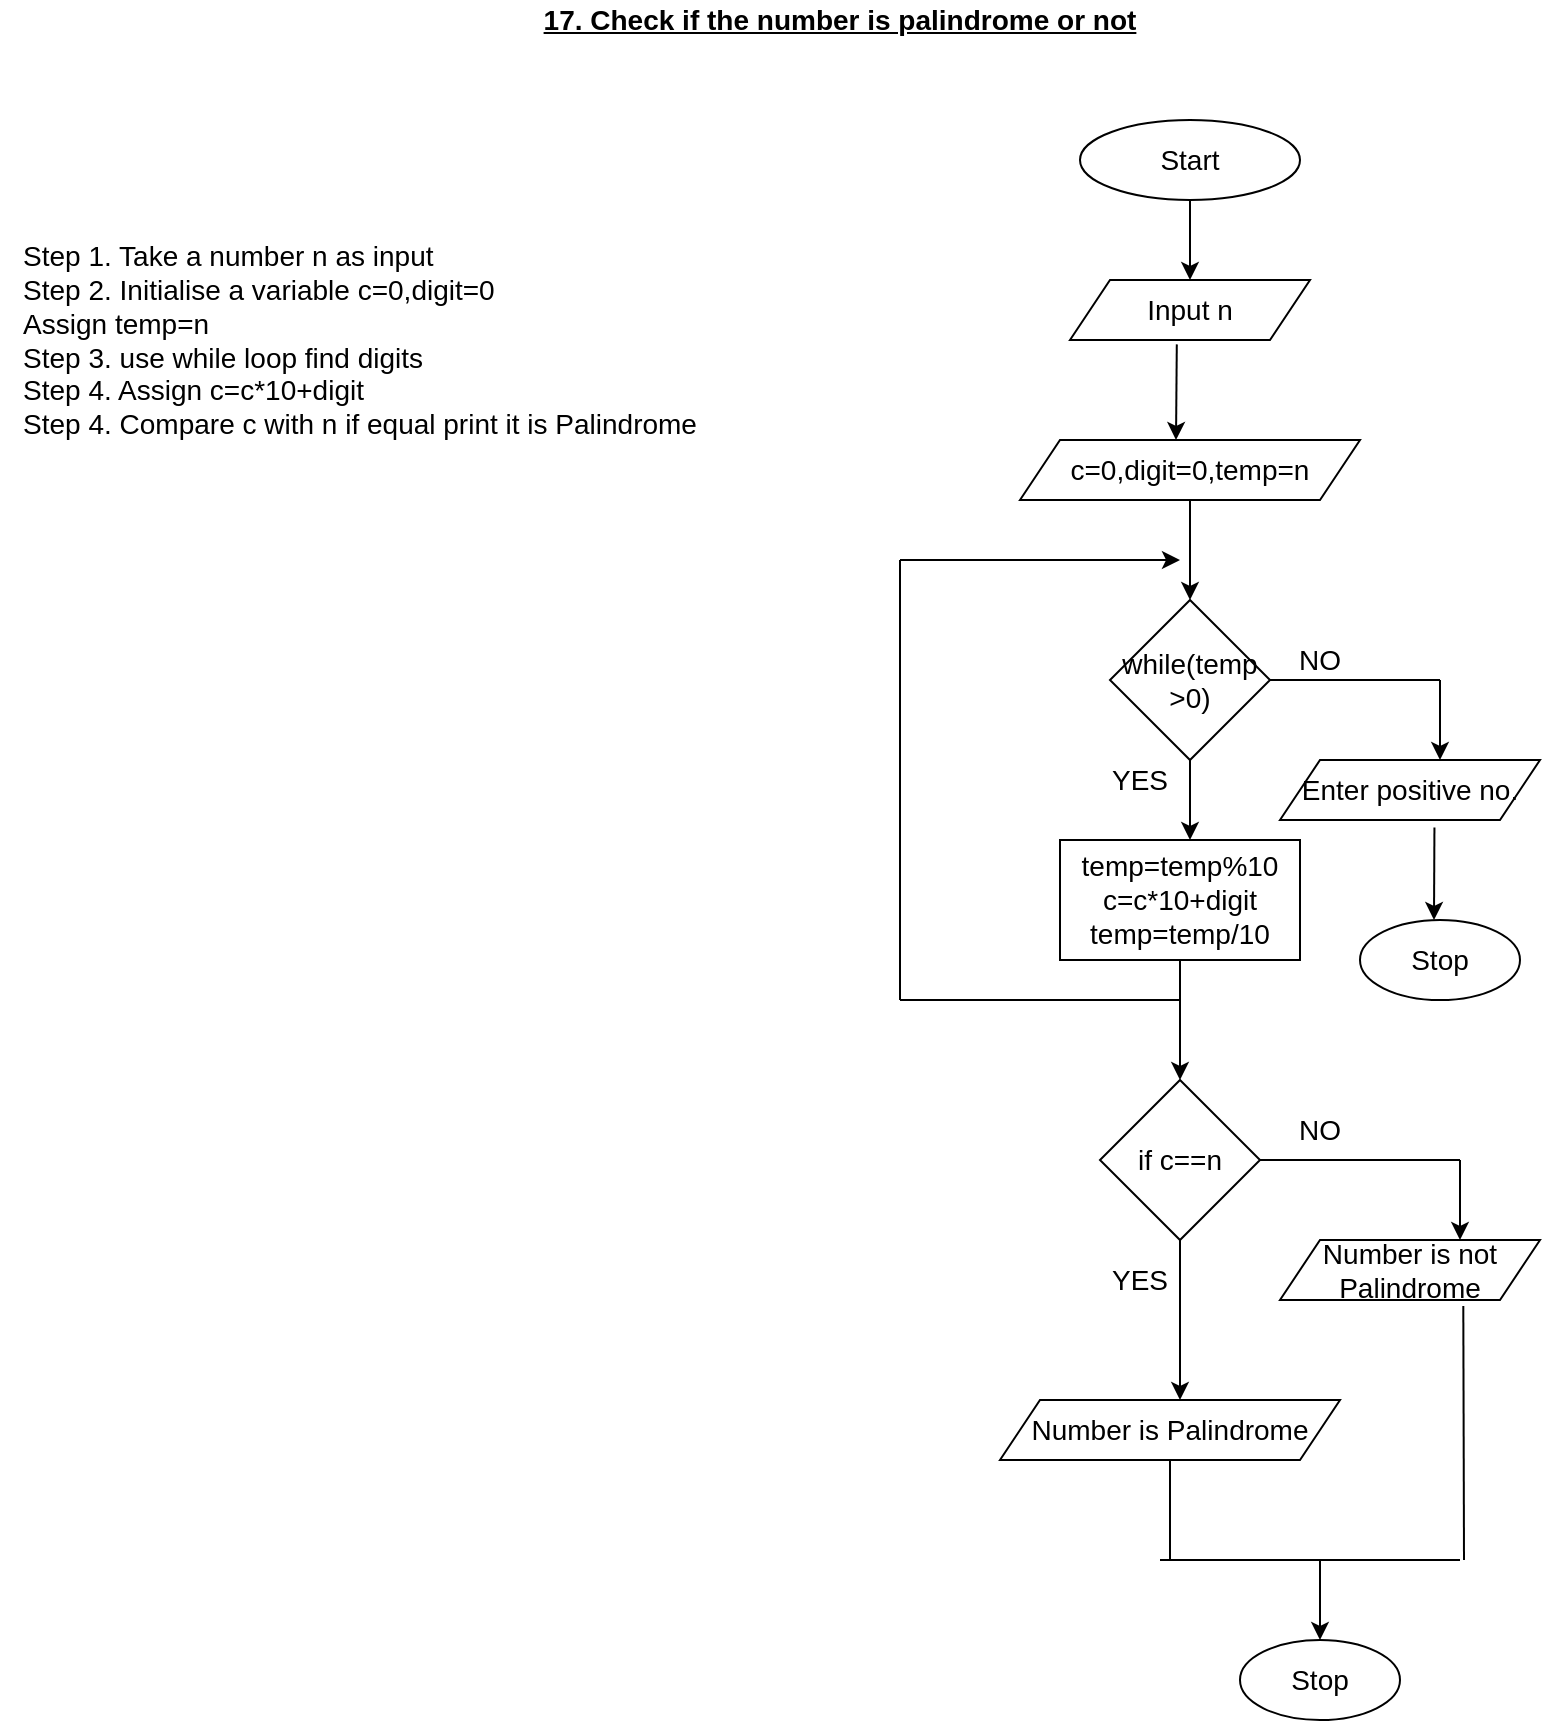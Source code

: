 <mxfile version="13.9.9" type="device"><diagram id="C5RBs43oDa-KdzZeNtuy" name="Page-1"><mxGraphModel dx="1024" dy="584" grid="1" gridSize="10" guides="1" tooltips="1" connect="1" arrows="1" fold="1" page="1" pageScale="1" pageWidth="827" pageHeight="1169" math="0" shadow="0"><root><mxCell id="WIyWlLk6GJQsqaUBKTNV-0"/><mxCell id="WIyWlLk6GJQsqaUBKTNV-1" parent="WIyWlLk6GJQsqaUBKTNV-0"/><mxCell id="a6mRQFySRqnpEXKDAlF9-0" value="&lt;font style=&quot;font-size: 14px&quot;&gt;&lt;b&gt;&lt;u&gt;17. Check if the number is palindrome or not&lt;/u&gt;&lt;/b&gt;&lt;/font&gt;" style="text;html=1;strokeColor=none;fillColor=none;align=center;verticalAlign=middle;whiteSpace=wrap;rounded=0;" vertex="1" parent="WIyWlLk6GJQsqaUBKTNV-1"><mxGeometry x="230" y="20" width="440" height="20" as="geometry"/></mxCell><mxCell id="a6mRQFySRqnpEXKDAlF9-1" value="&lt;div style=&quot;text-align: left&quot;&gt;&lt;span style=&quot;font-size: 14px&quot;&gt;Step 1. Take a number n as input&lt;/span&gt;&lt;/div&gt;&lt;font style=&quot;font-size: 14px&quot;&gt;&lt;div style=&quot;text-align: left&quot;&gt;&lt;span&gt;Step 2. Initialise a variable c=0,digit=0&lt;/span&gt;&lt;/div&gt;&lt;div style=&quot;text-align: left&quot;&gt;&lt;span&gt;Assign temp=n&lt;/span&gt;&lt;/div&gt;&lt;div style=&quot;text-align: left&quot;&gt;&lt;span&gt;Step 3. use while loop find digits&lt;/span&gt;&lt;/div&gt;&lt;div style=&quot;text-align: left&quot;&gt;&lt;span&gt;Step 4. Assign c=c*10+digit&lt;/span&gt;&lt;/div&gt;&lt;div style=&quot;text-align: left&quot;&gt;&lt;span&gt;Step 4. Compare c with n if equal print it is Palindrome&lt;/span&gt;&lt;/div&gt;&lt;/font&gt;" style="text;html=1;strokeColor=none;fillColor=none;align=center;verticalAlign=middle;whiteSpace=wrap;rounded=0;" vertex="1" parent="WIyWlLk6GJQsqaUBKTNV-1"><mxGeometry x="30" y="130" width="360" height="120" as="geometry"/></mxCell><mxCell id="a6mRQFySRqnpEXKDAlF9-2" value="&lt;font style=&quot;font-size: 14px&quot;&gt;Start&lt;/font&gt;" style="ellipse;whiteSpace=wrap;html=1;" vertex="1" parent="WIyWlLk6GJQsqaUBKTNV-1"><mxGeometry x="570" y="80" width="110" height="40" as="geometry"/></mxCell><mxCell id="a6mRQFySRqnpEXKDAlF9-3" value="" style="endArrow=classic;html=1;exitX=0.5;exitY=1;exitDx=0;exitDy=0;" edge="1" parent="WIyWlLk6GJQsqaUBKTNV-1" source="a6mRQFySRqnpEXKDAlF9-2"><mxGeometry width="50" height="50" relative="1" as="geometry"><mxPoint x="390" y="220" as="sourcePoint"/><mxPoint x="625" y="160" as="targetPoint"/></mxGeometry></mxCell><mxCell id="a6mRQFySRqnpEXKDAlF9-4" value="&lt;font style=&quot;font-size: 14px&quot;&gt;Input n&lt;/font&gt;" style="shape=parallelogram;perimeter=parallelogramPerimeter;whiteSpace=wrap;html=1;fixedSize=1;" vertex="1" parent="WIyWlLk6GJQsqaUBKTNV-1"><mxGeometry x="565" y="160" width="120" height="30" as="geometry"/></mxCell><mxCell id="a6mRQFySRqnpEXKDAlF9-5" value="&lt;font style=&quot;font-size: 14px&quot;&gt;c=0,digit=0,temp=n&lt;/font&gt;" style="shape=parallelogram;perimeter=parallelogramPerimeter;whiteSpace=wrap;html=1;fixedSize=1;" vertex="1" parent="WIyWlLk6GJQsqaUBKTNV-1"><mxGeometry x="540" y="240" width="170" height="30" as="geometry"/></mxCell><mxCell id="a6mRQFySRqnpEXKDAlF9-6" value="" style="endArrow=classic;html=1;exitX=0.445;exitY=1.073;exitDx=0;exitDy=0;exitPerimeter=0;" edge="1" parent="WIyWlLk6GJQsqaUBKTNV-1" source="a6mRQFySRqnpEXKDAlF9-4"><mxGeometry width="50" height="50" relative="1" as="geometry"><mxPoint x="390" y="220" as="sourcePoint"/><mxPoint x="618" y="240" as="targetPoint"/></mxGeometry></mxCell><mxCell id="a6mRQFySRqnpEXKDAlF9-7" value="" style="endArrow=classic;html=1;exitX=0.5;exitY=1;exitDx=0;exitDy=0;" edge="1" parent="WIyWlLk6GJQsqaUBKTNV-1" source="a6mRQFySRqnpEXKDAlF9-5"><mxGeometry width="50" height="50" relative="1" as="geometry"><mxPoint x="390" y="220" as="sourcePoint"/><mxPoint x="625" y="320" as="targetPoint"/></mxGeometry></mxCell><mxCell id="a6mRQFySRqnpEXKDAlF9-8" value="&lt;font style=&quot;font-size: 14px&quot;&gt;while(temp&lt;br&gt;&amp;gt;0)&lt;/font&gt;" style="rhombus;whiteSpace=wrap;html=1;" vertex="1" parent="WIyWlLk6GJQsqaUBKTNV-1"><mxGeometry x="585" y="320" width="80" height="80" as="geometry"/></mxCell><mxCell id="a6mRQFySRqnpEXKDAlF9-9" value="" style="endArrow=classic;html=1;exitX=0.5;exitY=1;exitDx=0;exitDy=0;" edge="1" parent="WIyWlLk6GJQsqaUBKTNV-1" source="a6mRQFySRqnpEXKDAlF9-8"><mxGeometry width="50" height="50" relative="1" as="geometry"><mxPoint x="390" y="420" as="sourcePoint"/><mxPoint x="625" y="440" as="targetPoint"/></mxGeometry></mxCell><mxCell id="a6mRQFySRqnpEXKDAlF9-10" value="&lt;font style=&quot;font-size: 14px&quot;&gt;temp=temp%10&lt;br&gt;c=c*10+digit&lt;br&gt;temp=temp/10&lt;/font&gt;" style="rounded=0;whiteSpace=wrap;html=1;" vertex="1" parent="WIyWlLk6GJQsqaUBKTNV-1"><mxGeometry x="560" y="440" width="120" height="60" as="geometry"/></mxCell><mxCell id="a6mRQFySRqnpEXKDAlF9-11" value="" style="endArrow=classic;html=1;exitX=0.5;exitY=1;exitDx=0;exitDy=0;entryX=0.5;entryY=0;entryDx=0;entryDy=0;" edge="1" parent="WIyWlLk6GJQsqaUBKTNV-1" source="a6mRQFySRqnpEXKDAlF9-10" target="a6mRQFySRqnpEXKDAlF9-16"><mxGeometry width="50" height="50" relative="1" as="geometry"><mxPoint x="390" y="500" as="sourcePoint"/><mxPoint x="620" y="550" as="targetPoint"/></mxGeometry></mxCell><mxCell id="a6mRQFySRqnpEXKDAlF9-12" value="" style="endArrow=none;html=1;" edge="1" parent="WIyWlLk6GJQsqaUBKTNV-1"><mxGeometry width="50" height="50" relative="1" as="geometry"><mxPoint x="620" y="520" as="sourcePoint"/><mxPoint x="480" y="520" as="targetPoint"/></mxGeometry></mxCell><mxCell id="a6mRQFySRqnpEXKDAlF9-13" value="" style="endArrow=none;html=1;" edge="1" parent="WIyWlLk6GJQsqaUBKTNV-1"><mxGeometry width="50" height="50" relative="1" as="geometry"><mxPoint x="480" y="520" as="sourcePoint"/><mxPoint x="480" y="300" as="targetPoint"/></mxGeometry></mxCell><mxCell id="a6mRQFySRqnpEXKDAlF9-14" value="" style="endArrow=classic;html=1;" edge="1" parent="WIyWlLk6GJQsqaUBKTNV-1"><mxGeometry width="50" height="50" relative="1" as="geometry"><mxPoint x="480" y="300" as="sourcePoint"/><mxPoint x="620" y="300" as="targetPoint"/></mxGeometry></mxCell><mxCell id="a6mRQFySRqnpEXKDAlF9-16" value="&lt;font style=&quot;font-size: 14px&quot;&gt;if c==n&lt;/font&gt;" style="rhombus;whiteSpace=wrap;html=1;" vertex="1" parent="WIyWlLk6GJQsqaUBKTNV-1"><mxGeometry x="580" y="560" width="80" height="80" as="geometry"/></mxCell><mxCell id="a6mRQFySRqnpEXKDAlF9-17" value="" style="endArrow=classic;html=1;exitX=0.5;exitY=1;exitDx=0;exitDy=0;" edge="1" parent="WIyWlLk6GJQsqaUBKTNV-1" source="a6mRQFySRqnpEXKDAlF9-16"><mxGeometry width="50" height="50" relative="1" as="geometry"><mxPoint x="390" y="490" as="sourcePoint"/><mxPoint x="620" y="720" as="targetPoint"/></mxGeometry></mxCell><mxCell id="a6mRQFySRqnpEXKDAlF9-18" value="&lt;font style=&quot;font-size: 14px&quot;&gt;Number is Palindrome&lt;/font&gt;" style="shape=parallelogram;perimeter=parallelogramPerimeter;whiteSpace=wrap;html=1;fixedSize=1;" vertex="1" parent="WIyWlLk6GJQsqaUBKTNV-1"><mxGeometry x="530" y="720" width="170" height="30" as="geometry"/></mxCell><mxCell id="a6mRQFySRqnpEXKDAlF9-19" value="" style="endArrow=none;html=1;exitX=1;exitY=0.5;exitDx=0;exitDy=0;" edge="1" parent="WIyWlLk6GJQsqaUBKTNV-1" source="a6mRQFySRqnpEXKDAlF9-16"><mxGeometry width="50" height="50" relative="1" as="geometry"><mxPoint x="390" y="590" as="sourcePoint"/><mxPoint x="760" y="600" as="targetPoint"/></mxGeometry></mxCell><mxCell id="a6mRQFySRqnpEXKDAlF9-20" value="" style="endArrow=classic;html=1;" edge="1" parent="WIyWlLk6GJQsqaUBKTNV-1"><mxGeometry width="50" height="50" relative="1" as="geometry"><mxPoint x="760" y="600" as="sourcePoint"/><mxPoint x="760" y="640" as="targetPoint"/></mxGeometry></mxCell><mxCell id="a6mRQFySRqnpEXKDAlF9-21" value="&lt;font style=&quot;font-size: 14px&quot;&gt;Number is not Palindrome&lt;/font&gt;" style="shape=parallelogram;perimeter=parallelogramPerimeter;whiteSpace=wrap;html=1;fixedSize=1;" vertex="1" parent="WIyWlLk6GJQsqaUBKTNV-1"><mxGeometry x="670" y="640" width="130" height="30" as="geometry"/></mxCell><mxCell id="a6mRQFySRqnpEXKDAlF9-22" value="&lt;font style=&quot;font-size: 14px&quot;&gt;NO&lt;/font&gt;" style="text;html=1;strokeColor=none;fillColor=none;align=center;verticalAlign=middle;whiteSpace=wrap;rounded=0;" vertex="1" parent="WIyWlLk6GJQsqaUBKTNV-1"><mxGeometry x="670" y="575" width="40" height="20" as="geometry"/></mxCell><mxCell id="a6mRQFySRqnpEXKDAlF9-23" value="&lt;font style=&quot;font-size: 14px&quot;&gt;YES&lt;/font&gt;" style="text;html=1;strokeColor=none;fillColor=none;align=center;verticalAlign=middle;whiteSpace=wrap;rounded=0;" vertex="1" parent="WIyWlLk6GJQsqaUBKTNV-1"><mxGeometry x="580" y="650" width="40" height="20" as="geometry"/></mxCell><mxCell id="a6mRQFySRqnpEXKDAlF9-24" value="" style="endArrow=none;html=1;exitX=1;exitY=0.5;exitDx=0;exitDy=0;" edge="1" parent="WIyWlLk6GJQsqaUBKTNV-1" source="a6mRQFySRqnpEXKDAlF9-8"><mxGeometry width="50" height="50" relative="1" as="geometry"><mxPoint x="390" y="380" as="sourcePoint"/><mxPoint x="750" y="360" as="targetPoint"/></mxGeometry></mxCell><mxCell id="a6mRQFySRqnpEXKDAlF9-25" value="" style="endArrow=classic;html=1;" edge="1" parent="WIyWlLk6GJQsqaUBKTNV-1"><mxGeometry width="50" height="50" relative="1" as="geometry"><mxPoint x="750" y="360" as="sourcePoint"/><mxPoint x="750" y="400" as="targetPoint"/></mxGeometry></mxCell><mxCell id="a6mRQFySRqnpEXKDAlF9-26" value="&lt;font style=&quot;font-size: 14px&quot;&gt;Enter positive no.&lt;/font&gt;" style="shape=parallelogram;perimeter=parallelogramPerimeter;whiteSpace=wrap;html=1;fixedSize=1;" vertex="1" parent="WIyWlLk6GJQsqaUBKTNV-1"><mxGeometry x="670" y="400" width="130" height="30" as="geometry"/></mxCell><mxCell id="a6mRQFySRqnpEXKDAlF9-27" value="&lt;font style=&quot;font-size: 14px&quot;&gt;NO&lt;/font&gt;" style="text;html=1;strokeColor=none;fillColor=none;align=center;verticalAlign=middle;whiteSpace=wrap;rounded=0;" vertex="1" parent="WIyWlLk6GJQsqaUBKTNV-1"><mxGeometry x="670" y="340" width="40" height="20" as="geometry"/></mxCell><mxCell id="a6mRQFySRqnpEXKDAlF9-28" value="&lt;font style=&quot;font-size: 14px&quot;&gt;YES&lt;/font&gt;" style="text;html=1;strokeColor=none;fillColor=none;align=center;verticalAlign=middle;whiteSpace=wrap;rounded=0;" vertex="1" parent="WIyWlLk6GJQsqaUBKTNV-1"><mxGeometry x="580" y="400" width="40" height="20" as="geometry"/></mxCell><mxCell id="a6mRQFySRqnpEXKDAlF9-29" value="" style="endArrow=none;html=1;exitX=0.705;exitY=1.1;exitDx=0;exitDy=0;exitPerimeter=0;" edge="1" parent="WIyWlLk6GJQsqaUBKTNV-1" source="a6mRQFySRqnpEXKDAlF9-21"><mxGeometry width="50" height="50" relative="1" as="geometry"><mxPoint x="390" y="670" as="sourcePoint"/><mxPoint x="762" y="800" as="targetPoint"/></mxGeometry></mxCell><mxCell id="a6mRQFySRqnpEXKDAlF9-30" value="" style="endArrow=none;html=1;exitX=0.5;exitY=1;exitDx=0;exitDy=0;" edge="1" parent="WIyWlLk6GJQsqaUBKTNV-1" source="a6mRQFySRqnpEXKDAlF9-18"><mxGeometry width="50" height="50" relative="1" as="geometry"><mxPoint x="390" y="670" as="sourcePoint"/><mxPoint x="615" y="800" as="targetPoint"/></mxGeometry></mxCell><mxCell id="a6mRQFySRqnpEXKDAlF9-31" value="" style="endArrow=none;html=1;" edge="1" parent="WIyWlLk6GJQsqaUBKTNV-1"><mxGeometry width="50" height="50" relative="1" as="geometry"><mxPoint x="610" y="800" as="sourcePoint"/><mxPoint x="760" y="800" as="targetPoint"/></mxGeometry></mxCell><mxCell id="a6mRQFySRqnpEXKDAlF9-32" value="" style="endArrow=classic;html=1;" edge="1" parent="WIyWlLk6GJQsqaUBKTNV-1"><mxGeometry width="50" height="50" relative="1" as="geometry"><mxPoint x="690" y="800" as="sourcePoint"/><mxPoint x="690" y="840" as="targetPoint"/></mxGeometry></mxCell><mxCell id="a6mRQFySRqnpEXKDAlF9-33" value="&lt;font style=&quot;font-size: 14px&quot;&gt;Stop&lt;/font&gt;" style="ellipse;whiteSpace=wrap;html=1;" vertex="1" parent="WIyWlLk6GJQsqaUBKTNV-1"><mxGeometry x="650" y="840" width="80" height="40" as="geometry"/></mxCell><mxCell id="a6mRQFySRqnpEXKDAlF9-34" value="" style="endArrow=classic;html=1;exitX=0.594;exitY=1.127;exitDx=0;exitDy=0;exitPerimeter=0;" edge="1" parent="WIyWlLk6GJQsqaUBKTNV-1" source="a6mRQFySRqnpEXKDAlF9-26"><mxGeometry width="50" height="50" relative="1" as="geometry"><mxPoint x="390" y="570" as="sourcePoint"/><mxPoint x="747" y="480" as="targetPoint"/></mxGeometry></mxCell><mxCell id="a6mRQFySRqnpEXKDAlF9-35" value="&lt;font style=&quot;font-size: 14px&quot;&gt;Stop&lt;/font&gt;" style="ellipse;whiteSpace=wrap;html=1;" vertex="1" parent="WIyWlLk6GJQsqaUBKTNV-1"><mxGeometry x="710" y="480" width="80" height="40" as="geometry"/></mxCell></root></mxGraphModel></diagram></mxfile>